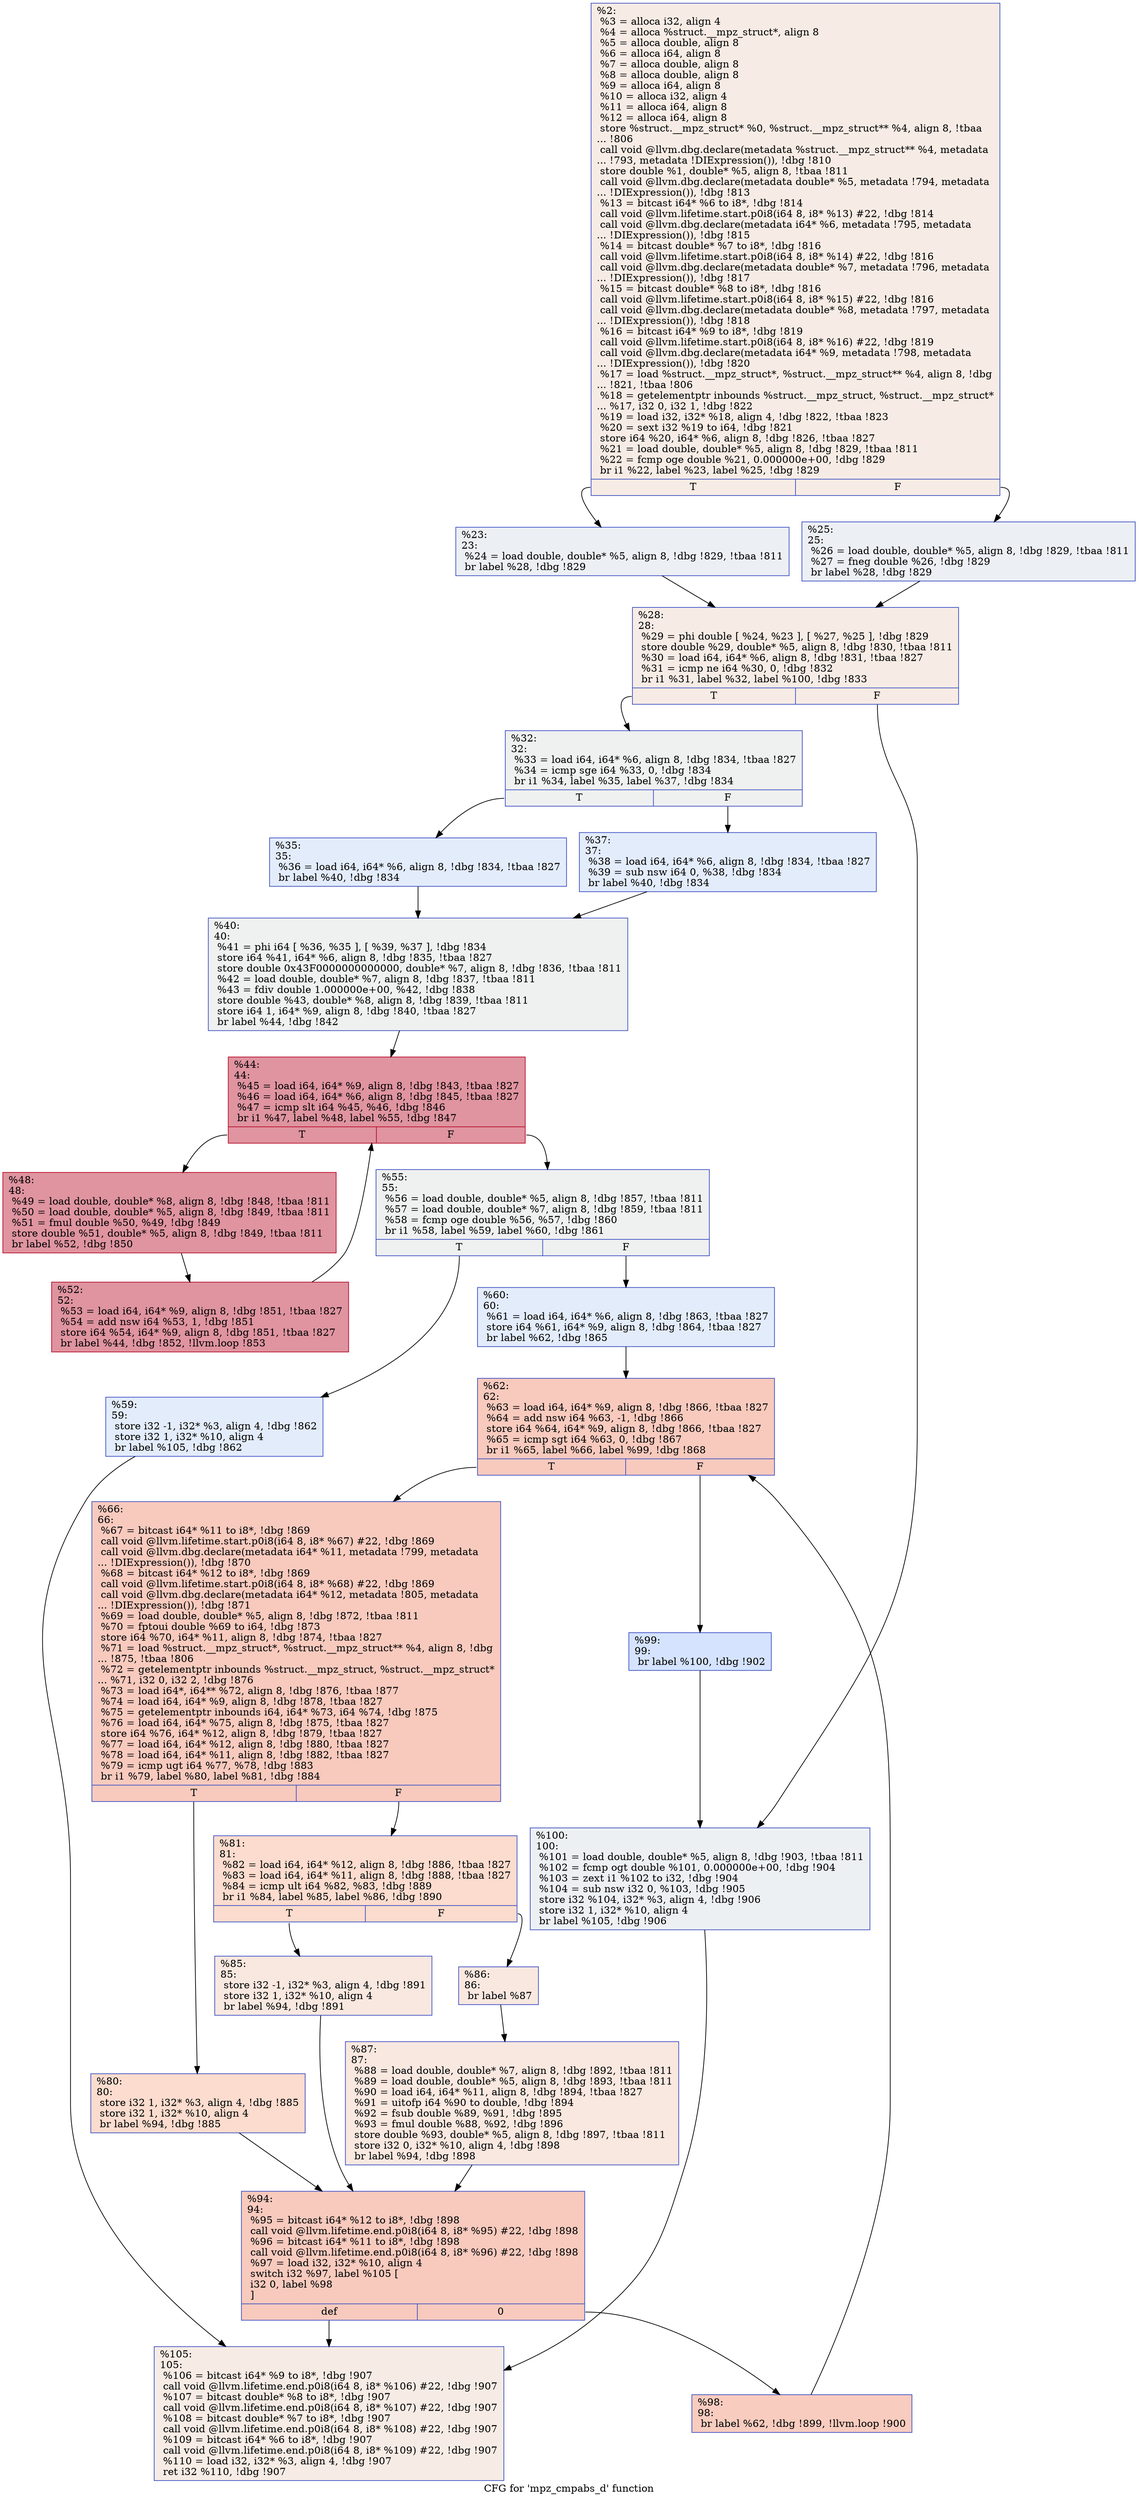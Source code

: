 digraph "CFG for 'mpz_cmpabs_d' function" {
	label="CFG for 'mpz_cmpabs_d' function";

	Node0x2677a00 [shape=record,color="#3d50c3ff", style=filled, fillcolor="#ecd3c570",label="{%2:\l  %3 = alloca i32, align 4\l  %4 = alloca %struct.__mpz_struct*, align 8\l  %5 = alloca double, align 8\l  %6 = alloca i64, align 8\l  %7 = alloca double, align 8\l  %8 = alloca double, align 8\l  %9 = alloca i64, align 8\l  %10 = alloca i32, align 4\l  %11 = alloca i64, align 8\l  %12 = alloca i64, align 8\l  store %struct.__mpz_struct* %0, %struct.__mpz_struct** %4, align 8, !tbaa\l... !806\l  call void @llvm.dbg.declare(metadata %struct.__mpz_struct** %4, metadata\l... !793, metadata !DIExpression()), !dbg !810\l  store double %1, double* %5, align 8, !tbaa !811\l  call void @llvm.dbg.declare(metadata double* %5, metadata !794, metadata\l... !DIExpression()), !dbg !813\l  %13 = bitcast i64* %6 to i8*, !dbg !814\l  call void @llvm.lifetime.start.p0i8(i64 8, i8* %13) #22, !dbg !814\l  call void @llvm.dbg.declare(metadata i64* %6, metadata !795, metadata\l... !DIExpression()), !dbg !815\l  %14 = bitcast double* %7 to i8*, !dbg !816\l  call void @llvm.lifetime.start.p0i8(i64 8, i8* %14) #22, !dbg !816\l  call void @llvm.dbg.declare(metadata double* %7, metadata !796, metadata\l... !DIExpression()), !dbg !817\l  %15 = bitcast double* %8 to i8*, !dbg !816\l  call void @llvm.lifetime.start.p0i8(i64 8, i8* %15) #22, !dbg !816\l  call void @llvm.dbg.declare(metadata double* %8, metadata !797, metadata\l... !DIExpression()), !dbg !818\l  %16 = bitcast i64* %9 to i8*, !dbg !819\l  call void @llvm.lifetime.start.p0i8(i64 8, i8* %16) #22, !dbg !819\l  call void @llvm.dbg.declare(metadata i64* %9, metadata !798, metadata\l... !DIExpression()), !dbg !820\l  %17 = load %struct.__mpz_struct*, %struct.__mpz_struct** %4, align 8, !dbg\l... !821, !tbaa !806\l  %18 = getelementptr inbounds %struct.__mpz_struct, %struct.__mpz_struct*\l... %17, i32 0, i32 1, !dbg !822\l  %19 = load i32, i32* %18, align 4, !dbg !822, !tbaa !823\l  %20 = sext i32 %19 to i64, !dbg !821\l  store i64 %20, i64* %6, align 8, !dbg !826, !tbaa !827\l  %21 = load double, double* %5, align 8, !dbg !829, !tbaa !811\l  %22 = fcmp oge double %21, 0.000000e+00, !dbg !829\l  br i1 %22, label %23, label %25, !dbg !829\l|{<s0>T|<s1>F}}"];
	Node0x2677a00:s0 -> Node0x2677b30;
	Node0x2677a00:s1 -> Node0x2677b80;
	Node0x2677b30 [shape=record,color="#3d50c3ff", style=filled, fillcolor="#d4dbe670",label="{%23:\l23:                                               \l  %24 = load double, double* %5, align 8, !dbg !829, !tbaa !811\l  br label %28, !dbg !829\l}"];
	Node0x2677b30 -> Node0x2677bd0;
	Node0x2677b80 [shape=record,color="#3d50c3ff", style=filled, fillcolor="#d4dbe670",label="{%25:\l25:                                               \l  %26 = load double, double* %5, align 8, !dbg !829, !tbaa !811\l  %27 = fneg double %26, !dbg !829\l  br label %28, !dbg !829\l}"];
	Node0x2677b80 -> Node0x2677bd0;
	Node0x2677bd0 [shape=record,color="#3d50c3ff", style=filled, fillcolor="#ecd3c570",label="{%28:\l28:                                               \l  %29 = phi double [ %24, %23 ], [ %27, %25 ], !dbg !829\l  store double %29, double* %5, align 8, !dbg !830, !tbaa !811\l  %30 = load i64, i64* %6, align 8, !dbg !831, !tbaa !827\l  %31 = icmp ne i64 %30, 0, !dbg !832\l  br i1 %31, label %32, label %100, !dbg !833\l|{<s0>T|<s1>F}}"];
	Node0x2677bd0:s0 -> Node0x2677c20;
	Node0x2677bd0:s1 -> Node0x2678260;
	Node0x2677c20 [shape=record,color="#3d50c3ff", style=filled, fillcolor="#dbdcde70",label="{%32:\l32:                                               \l  %33 = load i64, i64* %6, align 8, !dbg !834, !tbaa !827\l  %34 = icmp sge i64 %33, 0, !dbg !834\l  br i1 %34, label %35, label %37, !dbg !834\l|{<s0>T|<s1>F}}"];
	Node0x2677c20:s0 -> Node0x2677c70;
	Node0x2677c20:s1 -> Node0x2677cc0;
	Node0x2677c70 [shape=record,color="#3d50c3ff", style=filled, fillcolor="#bfd3f670",label="{%35:\l35:                                               \l  %36 = load i64, i64* %6, align 8, !dbg !834, !tbaa !827\l  br label %40, !dbg !834\l}"];
	Node0x2677c70 -> Node0x2677d10;
	Node0x2677cc0 [shape=record,color="#3d50c3ff", style=filled, fillcolor="#bfd3f670",label="{%37:\l37:                                               \l  %38 = load i64, i64* %6, align 8, !dbg !834, !tbaa !827\l  %39 = sub nsw i64 0, %38, !dbg !834\l  br label %40, !dbg !834\l}"];
	Node0x2677cc0 -> Node0x2677d10;
	Node0x2677d10 [shape=record,color="#3d50c3ff", style=filled, fillcolor="#dbdcde70",label="{%40:\l40:                                               \l  %41 = phi i64 [ %36, %35 ], [ %39, %37 ], !dbg !834\l  store i64 %41, i64* %6, align 8, !dbg !835, !tbaa !827\l  store double 0x43F0000000000000, double* %7, align 8, !dbg !836, !tbaa !811\l  %42 = load double, double* %7, align 8, !dbg !837, !tbaa !811\l  %43 = fdiv double 1.000000e+00, %42, !dbg !838\l  store double %43, double* %8, align 8, !dbg !839, !tbaa !811\l  store i64 1, i64* %9, align 8, !dbg !840, !tbaa !827\l  br label %44, !dbg !842\l}"];
	Node0x2677d10 -> Node0x2677d60;
	Node0x2677d60 [shape=record,color="#b70d28ff", style=filled, fillcolor="#b70d2870",label="{%44:\l44:                                               \l  %45 = load i64, i64* %9, align 8, !dbg !843, !tbaa !827\l  %46 = load i64, i64* %6, align 8, !dbg !845, !tbaa !827\l  %47 = icmp slt i64 %45, %46, !dbg !846\l  br i1 %47, label %48, label %55, !dbg !847\l|{<s0>T|<s1>F}}"];
	Node0x2677d60:s0 -> Node0x2677db0;
	Node0x2677d60:s1 -> Node0x2677e50;
	Node0x2677db0 [shape=record,color="#b70d28ff", style=filled, fillcolor="#b70d2870",label="{%48:\l48:                                               \l  %49 = load double, double* %8, align 8, !dbg !848, !tbaa !811\l  %50 = load double, double* %5, align 8, !dbg !849, !tbaa !811\l  %51 = fmul double %50, %49, !dbg !849\l  store double %51, double* %5, align 8, !dbg !849, !tbaa !811\l  br label %52, !dbg !850\l}"];
	Node0x2677db0 -> Node0x2677e00;
	Node0x2677e00 [shape=record,color="#b70d28ff", style=filled, fillcolor="#b70d2870",label="{%52:\l52:                                               \l  %53 = load i64, i64* %9, align 8, !dbg !851, !tbaa !827\l  %54 = add nsw i64 %53, 1, !dbg !851\l  store i64 %54, i64* %9, align 8, !dbg !851, !tbaa !827\l  br label %44, !dbg !852, !llvm.loop !853\l}"];
	Node0x2677e00 -> Node0x2677d60;
	Node0x2677e50 [shape=record,color="#3d50c3ff", style=filled, fillcolor="#dbdcde70",label="{%55:\l55:                                               \l  %56 = load double, double* %5, align 8, !dbg !857, !tbaa !811\l  %57 = load double, double* %7, align 8, !dbg !859, !tbaa !811\l  %58 = fcmp oge double %56, %57, !dbg !860\l  br i1 %58, label %59, label %60, !dbg !861\l|{<s0>T|<s1>F}}"];
	Node0x2677e50:s0 -> Node0x2677ea0;
	Node0x2677e50:s1 -> Node0x2677ef0;
	Node0x2677ea0 [shape=record,color="#3d50c3ff", style=filled, fillcolor="#bfd3f670",label="{%59:\l59:                                               \l  store i32 -1, i32* %3, align 4, !dbg !862\l  store i32 1, i32* %10, align 4\l  br label %105, !dbg !862\l}"];
	Node0x2677ea0 -> Node0x26782b0;
	Node0x2677ef0 [shape=record,color="#3d50c3ff", style=filled, fillcolor="#bfd3f670",label="{%60:\l60:                                               \l  %61 = load i64, i64* %6, align 8, !dbg !863, !tbaa !827\l  store i64 %61, i64* %9, align 8, !dbg !864, !tbaa !827\l  br label %62, !dbg !865\l}"];
	Node0x2677ef0 -> Node0x2677f40;
	Node0x2677f40 [shape=record,color="#3d50c3ff", style=filled, fillcolor="#ef886b70",label="{%62:\l62:                                               \l  %63 = load i64, i64* %9, align 8, !dbg !866, !tbaa !827\l  %64 = add nsw i64 %63, -1, !dbg !866\l  store i64 %64, i64* %9, align 8, !dbg !866, !tbaa !827\l  %65 = icmp sgt i64 %63, 0, !dbg !867\l  br i1 %65, label %66, label %99, !dbg !868\l|{<s0>T|<s1>F}}"];
	Node0x2677f40:s0 -> Node0x2677f90;
	Node0x2677f40:s1 -> Node0x2678210;
	Node0x2677f90 [shape=record,color="#3d50c3ff", style=filled, fillcolor="#ef886b70",label="{%66:\l66:                                               \l  %67 = bitcast i64* %11 to i8*, !dbg !869\l  call void @llvm.lifetime.start.p0i8(i64 8, i8* %67) #22, !dbg !869\l  call void @llvm.dbg.declare(metadata i64* %11, metadata !799, metadata\l... !DIExpression()), !dbg !870\l  %68 = bitcast i64* %12 to i8*, !dbg !869\l  call void @llvm.lifetime.start.p0i8(i64 8, i8* %68) #22, !dbg !869\l  call void @llvm.dbg.declare(metadata i64* %12, metadata !805, metadata\l... !DIExpression()), !dbg !871\l  %69 = load double, double* %5, align 8, !dbg !872, !tbaa !811\l  %70 = fptoui double %69 to i64, !dbg !873\l  store i64 %70, i64* %11, align 8, !dbg !874, !tbaa !827\l  %71 = load %struct.__mpz_struct*, %struct.__mpz_struct** %4, align 8, !dbg\l... !875, !tbaa !806\l  %72 = getelementptr inbounds %struct.__mpz_struct, %struct.__mpz_struct*\l... %71, i32 0, i32 2, !dbg !876\l  %73 = load i64*, i64** %72, align 8, !dbg !876, !tbaa !877\l  %74 = load i64, i64* %9, align 8, !dbg !878, !tbaa !827\l  %75 = getelementptr inbounds i64, i64* %73, i64 %74, !dbg !875\l  %76 = load i64, i64* %75, align 8, !dbg !875, !tbaa !827\l  store i64 %76, i64* %12, align 8, !dbg !879, !tbaa !827\l  %77 = load i64, i64* %12, align 8, !dbg !880, !tbaa !827\l  %78 = load i64, i64* %11, align 8, !dbg !882, !tbaa !827\l  %79 = icmp ugt i64 %77, %78, !dbg !883\l  br i1 %79, label %80, label %81, !dbg !884\l|{<s0>T|<s1>F}}"];
	Node0x2677f90:s0 -> Node0x2677fe0;
	Node0x2677f90:s1 -> Node0x2678030;
	Node0x2677fe0 [shape=record,color="#3d50c3ff", style=filled, fillcolor="#f7af9170",label="{%80:\l80:                                               \l  store i32 1, i32* %3, align 4, !dbg !885\l  store i32 1, i32* %10, align 4\l  br label %94, !dbg !885\l}"];
	Node0x2677fe0 -> Node0x2678170;
	Node0x2678030 [shape=record,color="#3d50c3ff", style=filled, fillcolor="#f7af9170",label="{%81:\l81:                                               \l  %82 = load i64, i64* %12, align 8, !dbg !886, !tbaa !827\l  %83 = load i64, i64* %11, align 8, !dbg !888, !tbaa !827\l  %84 = icmp ult i64 %82, %83, !dbg !889\l  br i1 %84, label %85, label %86, !dbg !890\l|{<s0>T|<s1>F}}"];
	Node0x2678030:s0 -> Node0x2678080;
	Node0x2678030:s1 -> Node0x26780d0;
	Node0x2678080 [shape=record,color="#3d50c3ff", style=filled, fillcolor="#f1ccb870",label="{%85:\l85:                                               \l  store i32 -1, i32* %3, align 4, !dbg !891\l  store i32 1, i32* %10, align 4\l  br label %94, !dbg !891\l}"];
	Node0x2678080 -> Node0x2678170;
	Node0x26780d0 [shape=record,color="#3d50c3ff", style=filled, fillcolor="#f1ccb870",label="{%86:\l86:                                               \l  br label %87\l}"];
	Node0x26780d0 -> Node0x2678120;
	Node0x2678120 [shape=record,color="#3d50c3ff", style=filled, fillcolor="#f1ccb870",label="{%87:\l87:                                               \l  %88 = load double, double* %7, align 8, !dbg !892, !tbaa !811\l  %89 = load double, double* %5, align 8, !dbg !893, !tbaa !811\l  %90 = load i64, i64* %11, align 8, !dbg !894, !tbaa !827\l  %91 = uitofp i64 %90 to double, !dbg !894\l  %92 = fsub double %89, %91, !dbg !895\l  %93 = fmul double %88, %92, !dbg !896\l  store double %93, double* %5, align 8, !dbg !897, !tbaa !811\l  store i32 0, i32* %10, align 4, !dbg !898\l  br label %94, !dbg !898\l}"];
	Node0x2678120 -> Node0x2678170;
	Node0x2678170 [shape=record,color="#3d50c3ff", style=filled, fillcolor="#ef886b70",label="{%94:\l94:                                               \l  %95 = bitcast i64* %12 to i8*, !dbg !898\l  call void @llvm.lifetime.end.p0i8(i64 8, i8* %95) #22, !dbg !898\l  %96 = bitcast i64* %11 to i8*, !dbg !898\l  call void @llvm.lifetime.end.p0i8(i64 8, i8* %96) #22, !dbg !898\l  %97 = load i32, i32* %10, align 4\l  switch i32 %97, label %105 [\l    i32 0, label %98\l  ]\l|{<s0>def|<s1>0}}"];
	Node0x2678170:s0 -> Node0x26782b0;
	Node0x2678170:s1 -> Node0x26781c0;
	Node0x26781c0 [shape=record,color="#3d50c3ff", style=filled, fillcolor="#f08b6e70",label="{%98:\l98:                                               \l  br label %62, !dbg !899, !llvm.loop !900\l}"];
	Node0x26781c0 -> Node0x2677f40;
	Node0x2678210 [shape=record,color="#3d50c3ff", style=filled, fillcolor="#a1c0ff70",label="{%99:\l99:                                               \l  br label %100, !dbg !902\l}"];
	Node0x2678210 -> Node0x2678260;
	Node0x2678260 [shape=record,color="#3d50c3ff", style=filled, fillcolor="#d6dce470",label="{%100:\l100:                                              \l  %101 = load double, double* %5, align 8, !dbg !903, !tbaa !811\l  %102 = fcmp ogt double %101, 0.000000e+00, !dbg !904\l  %103 = zext i1 %102 to i32, !dbg !904\l  %104 = sub nsw i32 0, %103, !dbg !905\l  store i32 %104, i32* %3, align 4, !dbg !906\l  store i32 1, i32* %10, align 4\l  br label %105, !dbg !906\l}"];
	Node0x2678260 -> Node0x26782b0;
	Node0x26782b0 [shape=record,color="#3d50c3ff", style=filled, fillcolor="#ecd3c570",label="{%105:\l105:                                              \l  %106 = bitcast i64* %9 to i8*, !dbg !907\l  call void @llvm.lifetime.end.p0i8(i64 8, i8* %106) #22, !dbg !907\l  %107 = bitcast double* %8 to i8*, !dbg !907\l  call void @llvm.lifetime.end.p0i8(i64 8, i8* %107) #22, !dbg !907\l  %108 = bitcast double* %7 to i8*, !dbg !907\l  call void @llvm.lifetime.end.p0i8(i64 8, i8* %108) #22, !dbg !907\l  %109 = bitcast i64* %6 to i8*, !dbg !907\l  call void @llvm.lifetime.end.p0i8(i64 8, i8* %109) #22, !dbg !907\l  %110 = load i32, i32* %3, align 4, !dbg !907\l  ret i32 %110, !dbg !907\l}"];
}
